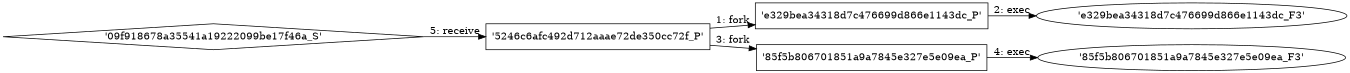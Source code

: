 digraph "D:\Learning\Paper\apt\基于CTI的攻击预警\Dataset\攻击图\ASGfromALLCTI\Lessons learned from the Microsoft SOC—Part 3d Zen and the art of threat hunting.dot" {
rankdir="LR"
size="9"
fixedsize="false"
splines="true"
nodesep=0.3
ranksep=0
fontsize=10
overlap="scalexy"
engine= "neato"
	"'5246c6afc492d712aaae72de350cc72f_P'" [node_type=Process shape=box]
	"'e329bea34318d7c476699d866e1143dc_P'" [node_type=Process shape=box]
	"'5246c6afc492d712aaae72de350cc72f_P'" -> "'e329bea34318d7c476699d866e1143dc_P'" [label="1: fork"]
	"'e329bea34318d7c476699d866e1143dc_P'" [node_type=Process shape=box]
	"'e329bea34318d7c476699d866e1143dc_F3'" [node_type=File shape=ellipse]
	"'e329bea34318d7c476699d866e1143dc_P'" -> "'e329bea34318d7c476699d866e1143dc_F3'" [label="2: exec"]
	"'5246c6afc492d712aaae72de350cc72f_P'" [node_type=Process shape=box]
	"'85f5b806701851a9a7845e327e5e09ea_P'" [node_type=Process shape=box]
	"'5246c6afc492d712aaae72de350cc72f_P'" -> "'85f5b806701851a9a7845e327e5e09ea_P'" [label="3: fork"]
	"'85f5b806701851a9a7845e327e5e09ea_P'" [node_type=Process shape=box]
	"'85f5b806701851a9a7845e327e5e09ea_F3'" [node_type=File shape=ellipse]
	"'85f5b806701851a9a7845e327e5e09ea_P'" -> "'85f5b806701851a9a7845e327e5e09ea_F3'" [label="4: exec"]
	"'5246c6afc492d712aaae72de350cc72f_P'" [node_type=Process shape=box]
	"'09f918678a35541a19222099be17f46a_S'" [node_type=Socket shape=diamond]
	"'09f918678a35541a19222099be17f46a_S'" -> "'5246c6afc492d712aaae72de350cc72f_P'" [label="5: receive"]
}
